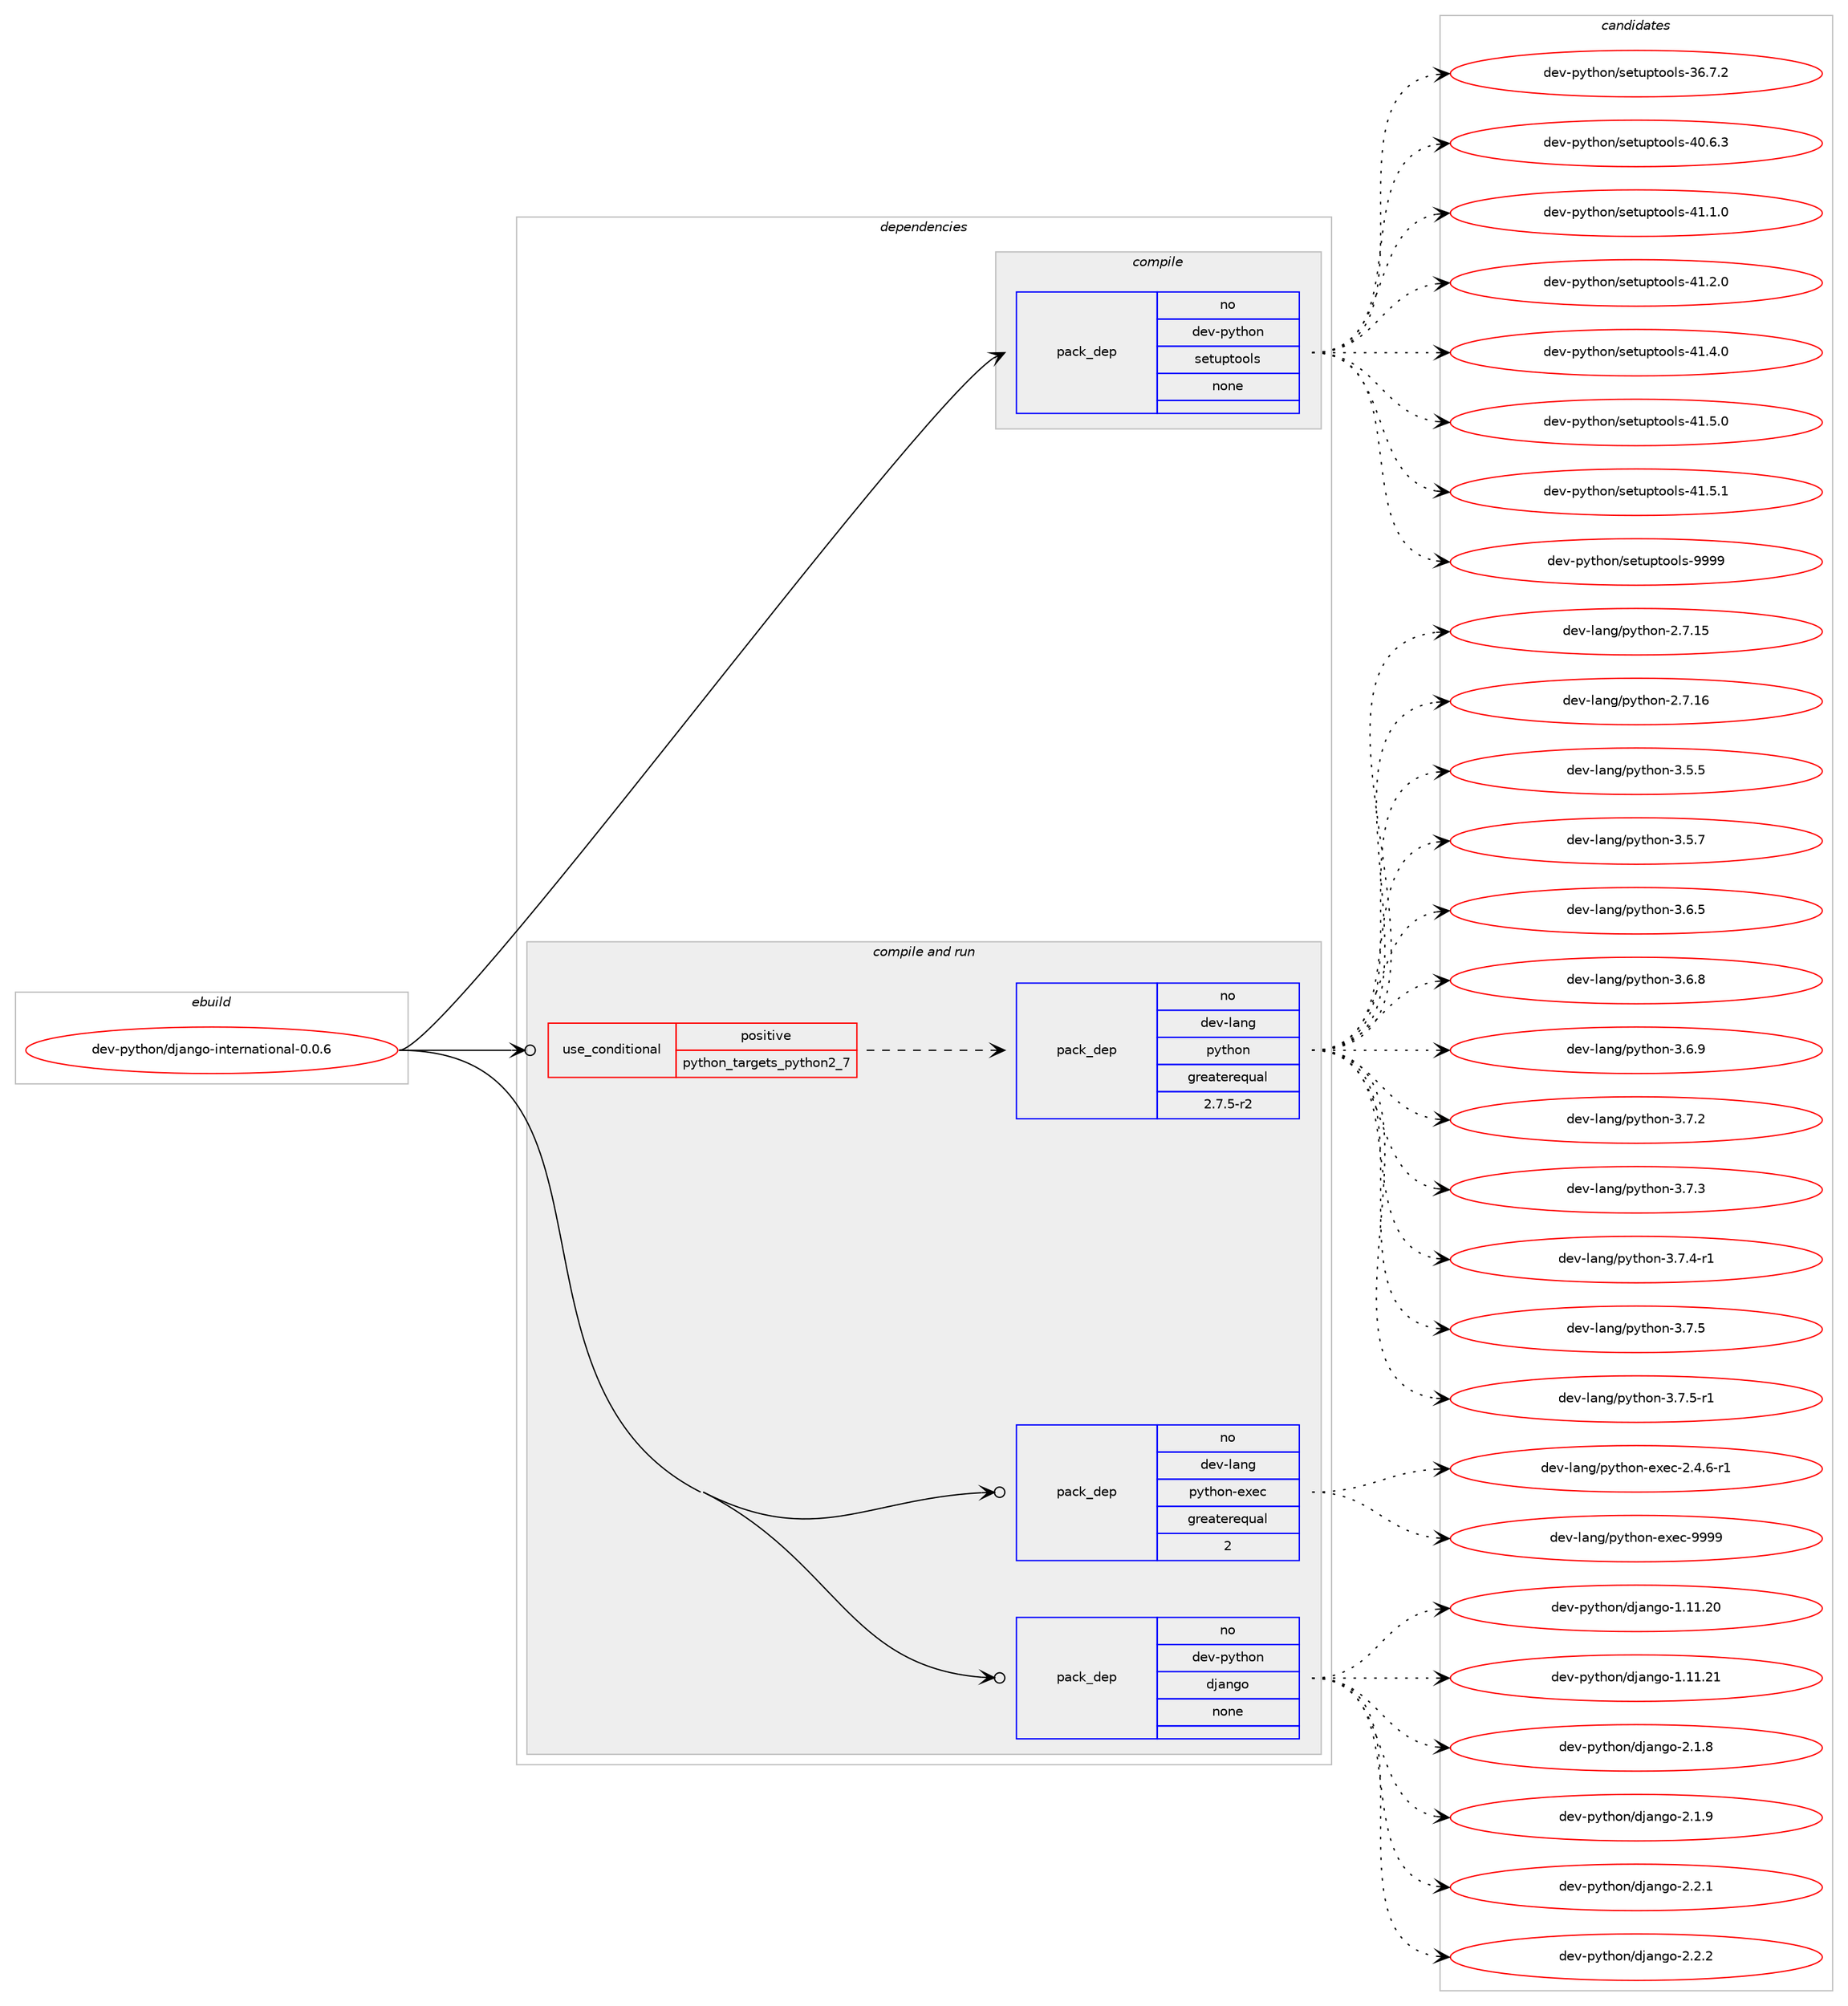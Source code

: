 digraph prolog {

# *************
# Graph options
# *************

newrank=true;
concentrate=true;
compound=true;
graph [rankdir=LR,fontname=Helvetica,fontsize=10,ranksep=1.5];#, ranksep=2.5, nodesep=0.2];
edge  [arrowhead=vee];
node  [fontname=Helvetica,fontsize=10];

# **********
# The ebuild
# **********

subgraph cluster_leftcol {
color=gray;
rank=same;
label=<<i>ebuild</i>>;
id [label="dev-python/django-international-0.0.6", color=red, width=4, href="../dev-python/django-international-0.0.6.svg"];
}

# ****************
# The dependencies
# ****************

subgraph cluster_midcol {
color=gray;
label=<<i>dependencies</i>>;
subgraph cluster_compile {
fillcolor="#eeeeee";
style=filled;
label=<<i>compile</i>>;
subgraph pack451603 {
dependency601947 [label=<<TABLE BORDER="0" CELLBORDER="1" CELLSPACING="0" CELLPADDING="4" WIDTH="220"><TR><TD ROWSPAN="6" CELLPADDING="30">pack_dep</TD></TR><TR><TD WIDTH="110">no</TD></TR><TR><TD>dev-python</TD></TR><TR><TD>setuptools</TD></TR><TR><TD>none</TD></TR><TR><TD></TD></TR></TABLE>>, shape=none, color=blue];
}
id:e -> dependency601947:w [weight=20,style="solid",arrowhead="vee"];
}
subgraph cluster_compileandrun {
fillcolor="#eeeeee";
style=filled;
label=<<i>compile and run</i>>;
subgraph cond138550 {
dependency601948 [label=<<TABLE BORDER="0" CELLBORDER="1" CELLSPACING="0" CELLPADDING="4"><TR><TD ROWSPAN="3" CELLPADDING="10">use_conditional</TD></TR><TR><TD>positive</TD></TR><TR><TD>python_targets_python2_7</TD></TR></TABLE>>, shape=none, color=red];
subgraph pack451604 {
dependency601949 [label=<<TABLE BORDER="0" CELLBORDER="1" CELLSPACING="0" CELLPADDING="4" WIDTH="220"><TR><TD ROWSPAN="6" CELLPADDING="30">pack_dep</TD></TR><TR><TD WIDTH="110">no</TD></TR><TR><TD>dev-lang</TD></TR><TR><TD>python</TD></TR><TR><TD>greaterequal</TD></TR><TR><TD>2.7.5-r2</TD></TR></TABLE>>, shape=none, color=blue];
}
dependency601948:e -> dependency601949:w [weight=20,style="dashed",arrowhead="vee"];
}
id:e -> dependency601948:w [weight=20,style="solid",arrowhead="odotvee"];
subgraph pack451605 {
dependency601950 [label=<<TABLE BORDER="0" CELLBORDER="1" CELLSPACING="0" CELLPADDING="4" WIDTH="220"><TR><TD ROWSPAN="6" CELLPADDING="30">pack_dep</TD></TR><TR><TD WIDTH="110">no</TD></TR><TR><TD>dev-lang</TD></TR><TR><TD>python-exec</TD></TR><TR><TD>greaterequal</TD></TR><TR><TD>2</TD></TR></TABLE>>, shape=none, color=blue];
}
id:e -> dependency601950:w [weight=20,style="solid",arrowhead="odotvee"];
subgraph pack451606 {
dependency601951 [label=<<TABLE BORDER="0" CELLBORDER="1" CELLSPACING="0" CELLPADDING="4" WIDTH="220"><TR><TD ROWSPAN="6" CELLPADDING="30">pack_dep</TD></TR><TR><TD WIDTH="110">no</TD></TR><TR><TD>dev-python</TD></TR><TR><TD>django</TD></TR><TR><TD>none</TD></TR><TR><TD></TD></TR></TABLE>>, shape=none, color=blue];
}
id:e -> dependency601951:w [weight=20,style="solid",arrowhead="odotvee"];
}
subgraph cluster_run {
fillcolor="#eeeeee";
style=filled;
label=<<i>run</i>>;
}
}

# **************
# The candidates
# **************

subgraph cluster_choices {
rank=same;
color=gray;
label=<<i>candidates</i>>;

subgraph choice451603 {
color=black;
nodesep=1;
choice100101118451121211161041111104711510111611711211611111110811545515446554650 [label="dev-python/setuptools-36.7.2", color=red, width=4,href="../dev-python/setuptools-36.7.2.svg"];
choice100101118451121211161041111104711510111611711211611111110811545524846544651 [label="dev-python/setuptools-40.6.3", color=red, width=4,href="../dev-python/setuptools-40.6.3.svg"];
choice100101118451121211161041111104711510111611711211611111110811545524946494648 [label="dev-python/setuptools-41.1.0", color=red, width=4,href="../dev-python/setuptools-41.1.0.svg"];
choice100101118451121211161041111104711510111611711211611111110811545524946504648 [label="dev-python/setuptools-41.2.0", color=red, width=4,href="../dev-python/setuptools-41.2.0.svg"];
choice100101118451121211161041111104711510111611711211611111110811545524946524648 [label="dev-python/setuptools-41.4.0", color=red, width=4,href="../dev-python/setuptools-41.4.0.svg"];
choice100101118451121211161041111104711510111611711211611111110811545524946534648 [label="dev-python/setuptools-41.5.0", color=red, width=4,href="../dev-python/setuptools-41.5.0.svg"];
choice100101118451121211161041111104711510111611711211611111110811545524946534649 [label="dev-python/setuptools-41.5.1", color=red, width=4,href="../dev-python/setuptools-41.5.1.svg"];
choice10010111845112121116104111110471151011161171121161111111081154557575757 [label="dev-python/setuptools-9999", color=red, width=4,href="../dev-python/setuptools-9999.svg"];
dependency601947:e -> choice100101118451121211161041111104711510111611711211611111110811545515446554650:w [style=dotted,weight="100"];
dependency601947:e -> choice100101118451121211161041111104711510111611711211611111110811545524846544651:w [style=dotted,weight="100"];
dependency601947:e -> choice100101118451121211161041111104711510111611711211611111110811545524946494648:w [style=dotted,weight="100"];
dependency601947:e -> choice100101118451121211161041111104711510111611711211611111110811545524946504648:w [style=dotted,weight="100"];
dependency601947:e -> choice100101118451121211161041111104711510111611711211611111110811545524946524648:w [style=dotted,weight="100"];
dependency601947:e -> choice100101118451121211161041111104711510111611711211611111110811545524946534648:w [style=dotted,weight="100"];
dependency601947:e -> choice100101118451121211161041111104711510111611711211611111110811545524946534649:w [style=dotted,weight="100"];
dependency601947:e -> choice10010111845112121116104111110471151011161171121161111111081154557575757:w [style=dotted,weight="100"];
}
subgraph choice451604 {
color=black;
nodesep=1;
choice10010111845108971101034711212111610411111045504655464953 [label="dev-lang/python-2.7.15", color=red, width=4,href="../dev-lang/python-2.7.15.svg"];
choice10010111845108971101034711212111610411111045504655464954 [label="dev-lang/python-2.7.16", color=red, width=4,href="../dev-lang/python-2.7.16.svg"];
choice100101118451089711010347112121116104111110455146534653 [label="dev-lang/python-3.5.5", color=red, width=4,href="../dev-lang/python-3.5.5.svg"];
choice100101118451089711010347112121116104111110455146534655 [label="dev-lang/python-3.5.7", color=red, width=4,href="../dev-lang/python-3.5.7.svg"];
choice100101118451089711010347112121116104111110455146544653 [label="dev-lang/python-3.6.5", color=red, width=4,href="../dev-lang/python-3.6.5.svg"];
choice100101118451089711010347112121116104111110455146544656 [label="dev-lang/python-3.6.8", color=red, width=4,href="../dev-lang/python-3.6.8.svg"];
choice100101118451089711010347112121116104111110455146544657 [label="dev-lang/python-3.6.9", color=red, width=4,href="../dev-lang/python-3.6.9.svg"];
choice100101118451089711010347112121116104111110455146554650 [label="dev-lang/python-3.7.2", color=red, width=4,href="../dev-lang/python-3.7.2.svg"];
choice100101118451089711010347112121116104111110455146554651 [label="dev-lang/python-3.7.3", color=red, width=4,href="../dev-lang/python-3.7.3.svg"];
choice1001011184510897110103471121211161041111104551465546524511449 [label="dev-lang/python-3.7.4-r1", color=red, width=4,href="../dev-lang/python-3.7.4-r1.svg"];
choice100101118451089711010347112121116104111110455146554653 [label="dev-lang/python-3.7.5", color=red, width=4,href="../dev-lang/python-3.7.5.svg"];
choice1001011184510897110103471121211161041111104551465546534511449 [label="dev-lang/python-3.7.5-r1", color=red, width=4,href="../dev-lang/python-3.7.5-r1.svg"];
dependency601949:e -> choice10010111845108971101034711212111610411111045504655464953:w [style=dotted,weight="100"];
dependency601949:e -> choice10010111845108971101034711212111610411111045504655464954:w [style=dotted,weight="100"];
dependency601949:e -> choice100101118451089711010347112121116104111110455146534653:w [style=dotted,weight="100"];
dependency601949:e -> choice100101118451089711010347112121116104111110455146534655:w [style=dotted,weight="100"];
dependency601949:e -> choice100101118451089711010347112121116104111110455146544653:w [style=dotted,weight="100"];
dependency601949:e -> choice100101118451089711010347112121116104111110455146544656:w [style=dotted,weight="100"];
dependency601949:e -> choice100101118451089711010347112121116104111110455146544657:w [style=dotted,weight="100"];
dependency601949:e -> choice100101118451089711010347112121116104111110455146554650:w [style=dotted,weight="100"];
dependency601949:e -> choice100101118451089711010347112121116104111110455146554651:w [style=dotted,weight="100"];
dependency601949:e -> choice1001011184510897110103471121211161041111104551465546524511449:w [style=dotted,weight="100"];
dependency601949:e -> choice100101118451089711010347112121116104111110455146554653:w [style=dotted,weight="100"];
dependency601949:e -> choice1001011184510897110103471121211161041111104551465546534511449:w [style=dotted,weight="100"];
}
subgraph choice451605 {
color=black;
nodesep=1;
choice10010111845108971101034711212111610411111045101120101994550465246544511449 [label="dev-lang/python-exec-2.4.6-r1", color=red, width=4,href="../dev-lang/python-exec-2.4.6-r1.svg"];
choice10010111845108971101034711212111610411111045101120101994557575757 [label="dev-lang/python-exec-9999", color=red, width=4,href="../dev-lang/python-exec-9999.svg"];
dependency601950:e -> choice10010111845108971101034711212111610411111045101120101994550465246544511449:w [style=dotted,weight="100"];
dependency601950:e -> choice10010111845108971101034711212111610411111045101120101994557575757:w [style=dotted,weight="100"];
}
subgraph choice451606 {
color=black;
nodesep=1;
choice1001011184511212111610411111047100106971101031114549464949465048 [label="dev-python/django-1.11.20", color=red, width=4,href="../dev-python/django-1.11.20.svg"];
choice1001011184511212111610411111047100106971101031114549464949465049 [label="dev-python/django-1.11.21", color=red, width=4,href="../dev-python/django-1.11.21.svg"];
choice100101118451121211161041111104710010697110103111455046494656 [label="dev-python/django-2.1.8", color=red, width=4,href="../dev-python/django-2.1.8.svg"];
choice100101118451121211161041111104710010697110103111455046494657 [label="dev-python/django-2.1.9", color=red, width=4,href="../dev-python/django-2.1.9.svg"];
choice100101118451121211161041111104710010697110103111455046504649 [label="dev-python/django-2.2.1", color=red, width=4,href="../dev-python/django-2.2.1.svg"];
choice100101118451121211161041111104710010697110103111455046504650 [label="dev-python/django-2.2.2", color=red, width=4,href="../dev-python/django-2.2.2.svg"];
dependency601951:e -> choice1001011184511212111610411111047100106971101031114549464949465048:w [style=dotted,weight="100"];
dependency601951:e -> choice1001011184511212111610411111047100106971101031114549464949465049:w [style=dotted,weight="100"];
dependency601951:e -> choice100101118451121211161041111104710010697110103111455046494656:w [style=dotted,weight="100"];
dependency601951:e -> choice100101118451121211161041111104710010697110103111455046494657:w [style=dotted,weight="100"];
dependency601951:e -> choice100101118451121211161041111104710010697110103111455046504649:w [style=dotted,weight="100"];
dependency601951:e -> choice100101118451121211161041111104710010697110103111455046504650:w [style=dotted,weight="100"];
}
}

}
